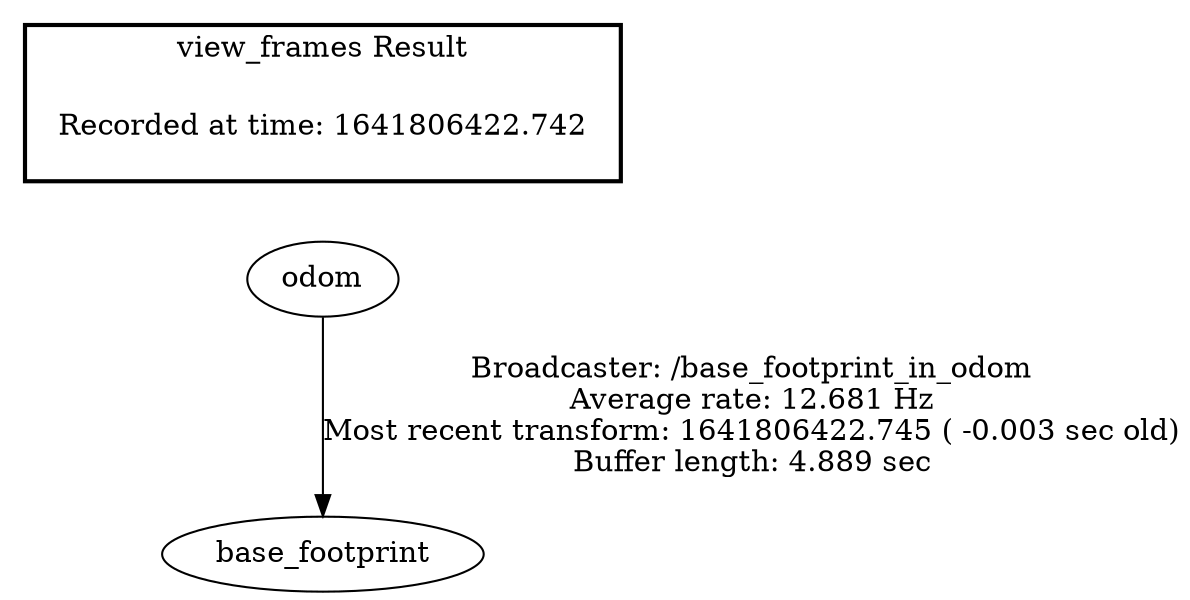 digraph G {
"odom" -> "base_footprint"[label="Broadcaster: /base_footprint_in_odom\nAverage rate: 12.681 Hz\nMost recent transform: 1641806422.745 ( -0.003 sec old)\nBuffer length: 4.889 sec\n"];
edge [style=invis];
 subgraph cluster_legend { style=bold; color=black; label ="view_frames Result";
"Recorded at time: 1641806422.742"[ shape=plaintext ] ;
 }->"odom";
}